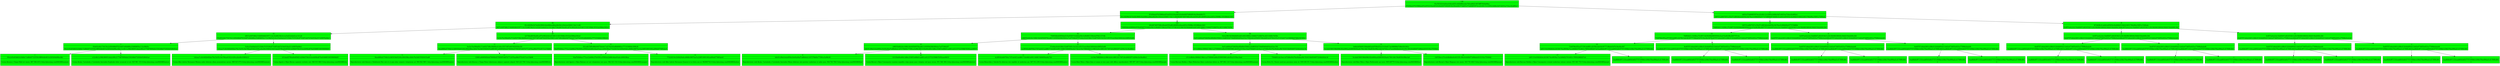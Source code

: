 digraph G{ 
node[shape="record"] 
node0xc000314b48[style="filled"; fillcolor="green" color="black"; label="{138 | 91a763323c4a0eec0c6ca4251c442b86eceba744cad6d21467dff57fe9ab0fea | 87d39adc07b3586faed53a4552216ae401b5e9ebf407b982ff144a30eeb0b373dd03e37eb84ff3597dca22c60c12c22f05a3d48e24d7af425aa72dac42a892e1}"];
node0xc000314ac8[style="filled"; fillcolor="green" color="black"; label="{136 | 87d39adc07b3586faed53a4552216ae401b5e9ebf407b982ff144a30eeb0b373 | 85c24f299e5b7bd28c9900c9afa966ead8dad4b29e1d5dcbcb56f4113dc11c8420fc8874697068cd9ede65f5ed81d60f95a2beee825a35698bc183288e6e3263}"];
node0xc0003149c8[style="filled"; fillcolor="green" color="black"; label="{36 | 85c24f299e5b7bd28c9900c9afa966ead8dad4b29e1d5dcbcb56f4113dc11c84 | d927a4497d8fe214b800d8d439711cbc32e86238a5a1ea5a622ebbd2cec1b1a8b2739ed8f35be60ca874c992dc8c4c01481212f219566c3f163eb5f06ed362ef}"];
node0xc0003147c8[style="filled"; fillcolor="green" color="black"; label="{10 | d927a4497d8fe214b800d8d439711cbc32e86238a5a1ea5a622ebbd2cec1b1a8 | 05e832c6b1734154c2c856488df7f224487e06fd8f6e25d808850a112e39bf3e5c4ca33eb9ab2e512548c57d7439c877d387a6d7d19e933fad311bf5878a9bb1}"];
node0xc0003143c8[style="filled"; fillcolor="green" color="black"; label="{3 | 05e832c6b1734154c2c856488df7f224487e06fd8f6e25d808850a112e39bf3e | 95e2c83e83d6d3a5dbfbc7a48b407325550c9ff944db4814cf283b9dd98acfdbe12c40c1a39fb380051dda2c89c21774879094d4c530248b6752926d5280d5ad}"];
node0xc00018a3c8[style="filled"; fillcolor="green" color="black"; label="{1 | 95e2c83e83d6d3a5dbfbc7a48b407325550c9ff944db4814cf283b9dd98acfdb | |Cocina-Alcaraz y Chapa-Nihil est omnis.-967.584.435-2-http://placeimg.com/640/480/animals|}"];
node0xc0003143c8->node0xc00018a3c8;
node0xc00018a508[style="filled"; fillcolor="green" color="black"; label="{2 | e12c40c1a39fb380051dda2c89c21774879094d4c530248b6752926d5280d5ad | |Cocina-Alcala, Castañeda y Castañeda Asociados-Explicabo dolor occaecati ut est.-925 981 153-4-http://placeimg.com/640/480/nature|}"];
node0xc0003143c8->node0xc00018a508;
node0xc0003147c8->node0xc0003143c8;
node0xc000314408[style="filled"; fillcolor="green" color="black"; label="{7 | 5c4ca33eb9ab2e512548c57d7439c877d387a6d7d19e933fad311bf5878a9bb1 | 1d2aaa7cc8c44f2b0f2fee79a15e55c34a766aa61822c429ca2ba06c0380421fd31dad257f6ab0e850f21d298d5760c91be4d09bd879a8368f8536939069fd05}"];
node0xc00018a608[style="filled"; fillcolor="green" color="black"; label="{3 | 1d2aaa7cc8c44f2b0f2fee79a15e55c34a766aa61822c429ca2ba06c0380421f | |Cocina-Alba Lebrón Hermanos-Minima nobis dolorem ullam praesentium earum.-998 025 675-4-http://placeimg.com/640/480/animals|}"];
node0xc000314408->node0xc00018a608;
node0xc00018a7c8[style="filled"; fillcolor="green" color="black"; label="{4 | d31dad257f6ab0e850f21d298d5760c91be4d09bd879a8368f8536939069fd05 | |Cocina-Agosto e Hijos-Rerum sapiente veritatis sint.-946 833 884-5-http://placeimg.com/640/480/city|}"];
node0xc000314408->node0xc00018a7c8;
node0xc0003147c8->node0xc000314408;
node0xc0003149c8->node0xc0003147c8;
node0xc000314808[style="filled"; fillcolor="green" color="black"; label="{26 | b2739ed8f35be60ca874c992dc8c4c01481212f219566c3f163eb5f06ed362ef | 0a32e7ba59fabf5a713e05273f9e38d09acfc3d4c355718f7e0870420556cf39f21ce9c7df9c88bb94f75b0e617af276d345e8fb80892a7771f19484b1f09b36}"];
node0xc000314448[style="filled"; fillcolor="green" color="black"; label="{11 | 0a32e7ba59fabf5a713e05273f9e38d09acfc3d4c355718f7e0870420556cf39 | 0bea68f4af1704fe3a3d8303fe83240a360d38bac4b0e76a5d6355f20435a6ff03901a0699585b4d79000b457f56587e607b771247baa98c0753c917e1e7db98}"];
node0xc00018a948[style="filled"; fillcolor="green" color="black"; label="{5 | 0bea68f4af1704fe3a3d8303fe83240a360d38bac4b0e76a5d6355f20435a6ff | |Reproductores web-Atencio y Delafuente-Nisi sint et ut quia alias corporis voluptatum ad.-994-942-589-1-http://placeimg.com/640/480/nature|}"];
node0xc000314448->node0xc00018a948;
node0xc00018ac88[style="filled"; fillcolor="green" color="black"; label="{6 | 03901a0699585b4d79000b457f56587e607b771247baa98c0753c917e1e7db98 | |Reproductores web-Alcaraz y Chapa-Nemo laboriosam adipisci sapiente aliquid.-920.223.706-3-http://placeimg.com/640/480/city|}"];
node0xc000314448->node0xc00018ac88;
node0xc000314808->node0xc000314448;
node0xc000314488[style="filled"; fillcolor="green" color="black"; label="{15 | f21ce9c7df9c88bb94f75b0e617af276d345e8fb80892a7771f19484b1f09b36 | 92af7b5b9acc773ca12e606c279c9391a35563e22d68c4dae03adccb9043f6ae77222f210e3249d29a8ca9688c09870ae5a228f518001002ad09efd77685abc8}"];
node0xc00018af88[style="filled"; fillcolor="green" color="black"; label="{7 | 92af7b5b9acc773ca12e606c279c9391a35563e22d68c4dae03adccb9043f6ae | |Reproductores web-Agosto e Hijos-Ratione est aut voluptatem iure quos.-962.523.332-4-http://placeimg.com/640/480/transport|}"];
node0xc000314488->node0xc00018af88;
node0xc00018b248[style="filled"; fillcolor="green" color="black"; label="{8 | 77222f210e3249d29a8ca9688c09870ae5a228f518001002ad09efd77685abc8 | |Reproductores web-Alba Lebrón Hermanos-Quaerat et at dicta non at.-962965742-4-http://placeimg.com/640/480/fashion|}"];
node0xc000314488->node0xc00018b248;
node0xc000314808->node0xc000314488;
node0xc0003149c8->node0xc000314808;
node0xc000314ac8->node0xc0003149c8;
node0xc000314a08[style="filled"; fillcolor="green" color="black"; label="{100 | 20fc8874697068cd9ede65f5ed81d60f95a2beee825a35698bc183288e6e3263 | 7509548e0d5ff3fdaf235e0556731b4bfad56c5c89df83159fe4a97f6213719b1fe3a39619d306d6d83eb81d49238962c3266627228fd74cc823146ffa74458c}"];
node0xc000314848[style="filled"; fillcolor="green" color="black"; label="{42 | 7509548e0d5ff3fdaf235e0556731b4bfad56c5c89df83159fe4a97f6213719b | a98f354dfb20e149fb14b04f500970bad821245959d2f6b569cba7ad7536b20757e4dac0cb41f6fe152d875491c5a33e1c05151eec04eb3400c8a4c89f5d3e98}"];
node0xc0003144c8[style="filled"; fillcolor="green" color="black"; label="{19 | a98f354dfb20e149fb14b04f500970bad821245959d2f6b569cba7ad7536b207 | fe8c91cf9eb3e4a4956e24e64a06af7a8f8e6e2c3d7279b60e77590ce5a96b38631f3fa69e469c3d8bc254853e88b61ea681ce412157223588b7b592aee06f19}"];
node0xc00018b4c8[style="filled"; fillcolor="green" color="black"; label="{9 | fe8c91cf9eb3e4a4956e24e64a06af7a8f8e6e2c3d7279b60e77590ce5a96b38 | |Reproductores web-Alcala, Castañeda y Castañeda Asociados-Minus dolorum sint pariatur molestiae ut nobis quia.-944-763-784-5-http://placeimg.com/640/480/food|}"];
node0xc0003144c8->node0xc00018b4c8;
node0xc00018bb08[style="filled"; fillcolor="green" color="black"; label="{10 | 631f3fa69e469c3d8bc254853e88b61ea681ce412157223588b7b592aee06f19 | |Cocina-Bernal e Hijos-Consequatur maxime expedita culpa ipsam quos voluptas sed quos rerum.-951 546 306-2-http://placeimg.com/640/480/abstract|}"];
node0xc0003144c8->node0xc00018bb08;
node0xc000314848->node0xc0003144c8;
node0xc000314508[style="filled"; fillcolor="green" color="black"; label="{23 | 57e4dac0cb41f6fe152d875491c5a33e1c05151eec04eb3400c8a4c89f5d3e98 | dc2f9342efb9700a17d7edc621aed86171bb48b3e991140f815484856ed4a73dc2c54e708826b0c2c98fc4a9a1d8812017407a9cd0602971d294e1bc0ba8fdc1}"];
node0xc0001c0108[style="filled"; fillcolor="green" color="black"; label="{11 | dc2f9342efb9700a17d7edc621aed86171bb48b3e991140f815484856ed4a73d | |Cocina-Benavídez y Salcido-Ea dolorum iste repellat sit molestias qui.-947.912.294-4-http://placeimg.com/640/480/nature|}"];
node0xc000314508->node0xc0001c0108;
node0xc0001c06c8[style="filled"; fillcolor="green" color="black"; label="{12 | c2c54e708826b0c2c98fc4a9a1d8812017407a9cd0602971d294e1bc0ba8fdc1 | |Cocina-Báez Mota e Hijos-Quia ut neque at eius quia velit officia reprehenderit.-995 997 240-5-http://placeimg.com/640/480/people|}"];
node0xc000314508->node0xc0001c06c8;
node0xc000314848->node0xc000314508;
node0xc000314a08->node0xc000314848;
node0xc000314888[style="filled"; fillcolor="green" color="black"; label="{58 | 1fe3a39619d306d6d83eb81d49238962c3266627228fd74cc823146ffa74458c | 8a51ab60da97d9d58a4f0b89e559fd2c24df6502b739dff3600d05da41bcc70f4e8dcb056091508a8d83afc8709c635a51416e817afc988986d7dffeb561802c}"];
node0xc000314548[style="filled"; fillcolor="green" color="black"; label="{27 | 8a51ab60da97d9d58a4f0b89e559fd2c24df6502b739dff3600d05da41bcc70f | b7c3cf8b9a18906d138fe1ca37498463a88a5f399059f61a8c65a23150ac1bed750db91cfa10ee1c67268e09cf76e49a8ea99c7b54334b9540973244b262dc34}"];
node0xc0001c0c48[style="filled"; fillcolor="green" color="black"; label="{13 | b7c3cf8b9a18906d138fe1ca37498463a88a5f399059f61a8c65a23150ac1bed | |Cocina-Barraza Roldán e Hijos-Molestiae libero molestiae dolore ea.-907.802.124-5-http://placeimg.com/640/480/animals|}"];
node0xc000314548->node0xc0001c0c48;
node0xc0001c1188[style="filled"; fillcolor="green" color="black"; label="{14 | 750db91cfa10ee1c67268e09cf76e49a8ea99c7b54334b9540973244b262dc34 | |Cocina-Brito S.L.-Facere nostrum possimus enim sit.-939-438-351-5-http://placeimg.com/640/480/fashion|}"];
node0xc000314548->node0xc0001c1188;
node0xc000314888->node0xc000314548;
node0xc000314588[style="filled"; fillcolor="green" color="black"; label="{31 | 4e8dcb056091508a8d83afc8709c635a51416e817afc988986d7dffeb561802c | 9ccbdd1969198b698b3f2eb964aa028859029ae0c760c3db158a8030c09be3a8c5d720ecc27ecdc8bdbbe0e4431f5c380c9c6d0b973d9bbdc8103192a75549d2}"];
node0xc0001c1688[style="filled"; fillcolor="green" color="black"; label="{15 | 9ccbdd1969198b698b3f2eb964aa028859029ae0c760c3db158a8030c09be3a8 | |Reproductores web-Báez Mota e Hijos-Perferendis qui iusto.-905149779-4-http://placeimg.com/640/480/food|}"];
node0xc000314588->node0xc0001c1688;
node0xc0001c1b48[style="filled"; fillcolor="green" color="black"; label="{16 | c5d720ecc27ecdc8bdbbe0e4431f5c380c9c6d0b973d9bbdc8103192a75549d2 | |Reproductores web-Bernal e Hijos-Magnam iste omnis.-925-701-604-5-http://placeimg.com/640/480/people|}"];
node0xc000314588->node0xc0001c1b48;
node0xc000314888->node0xc000314588;
node0xc000314a08->node0xc000314888;
node0xc000314ac8->node0xc000314a08;
node0xc000314b48->node0xc000314ac8;
node0xc000314b08[style="filled"; fillcolor="green" color="black"; label="{2 | dd03e37eb84ff3597dca22c60c12c22f05a3d48e24d7af425aa72dac42a892e1 | 160721ad947547cc35a57c2f81b6a2eb639a32b78ae5c90fbf40ef37727b884bf07df2f8c41ab6fcbd9565fa3fa468b031fb6222831784a90ac50f51a7269ade}"];
node0xc000314a48[style="filled"; fillcolor="green" color="black"; label="{10 | 160721ad947547cc35a57c2f81b6a2eb639a32b78ae5c90fbf40ef37727b884b | 7fdf926d1c14290ca75c99713b39209b69859500a5ecb7da9b3f8cd407757c4c6c957ee4a2cbc10e60047a462453621e20c56b98438944b39db010bdd4f4c264}"];
node0xc0003148c8[style="filled"; fillcolor="green" color="black"; label="{14 | 7fdf926d1c14290ca75c99713b39209b69859500a5ecb7da9b3f8cd407757c4c | 7249784cf55aa571591de9f91e2b7f0e3a6c0b39777198afef3d7b18ec6bc9478a40707cb6ab2601e288c012fc6dd95d212dd2e0736f55e925ce77698a0ada46}"];
node0xc0003145c8[style="filled"; fillcolor="green" color="black"; label="{16 | 7249784cf55aa571591de9f91e2b7f0e3a6c0b39777198afef3d7b18ec6bc947 | dd51314c9362624c24338174ce9939ac7ac2d9df22701d021c785022882f27a41bad6b8cf97131fceab8543e81f7757195fbb1d36b376ee994ad1cf17699c464}"];
node0xc0001c1fc8[style="filled"; fillcolor="green" color="black"; label="{17 | dd51314c9362624c24338174ce9939ac7ac2d9df22701d021c785022882f27a4 | |Reproductores web-Barraza Roldán e Hijos-Consequatur eveniet molestiae ratione ratione.-953 483 753-5-http://placeimg.com/640/480/people|}"];
node0xc0003145c8->node0xc0001c1fc8;
node0xc000314008[style="filled"; fillcolor="green" color="black"; label="{-1 | 1bad6b8cf97131fceab8543e81f7757195fbb1d36b376ee994ad1cf17699c464 | -1}"];
node0xc0003145c8->node0xc000314008;
node0xc0003148c8->node0xc0003145c8;
node0xc000314608[style="filled"; fillcolor="green" color="black"; label="{-2 | 8a40707cb6ab2601e288c012fc6dd95d212dd2e0736f55e925ce77698a0ada46 | 1bad6b8cf97131fceab8543e81f7757195fbb1d36b376ee994ad1cf17699c4641bad6b8cf97131fceab8543e81f7757195fbb1d36b376ee994ad1cf17699c464}"];
node0xc000314048[style="filled"; fillcolor="green" color="black"; label="{-1 | 1bad6b8cf97131fceab8543e81f7757195fbb1d36b376ee994ad1cf17699c464 | -1}"];
node0xc000314608->node0xc000314048;
node0xc000314088[style="filled"; fillcolor="green" color="black"; label="{-1 | 1bad6b8cf97131fceab8543e81f7757195fbb1d36b376ee994ad1cf17699c464 | -1}"];
node0xc000314608->node0xc000314088;
node0xc0003148c8->node0xc000314608;
node0xc000314a48->node0xc0003148c8;
node0xc000314908[style="filled"; fillcolor="green" color="black"; label="{-4 | 6c957ee4a2cbc10e60047a462453621e20c56b98438944b39db010bdd4f4c264 | 8a40707cb6ab2601e288c012fc6dd95d212dd2e0736f55e925ce77698a0ada468a40707cb6ab2601e288c012fc6dd95d212dd2e0736f55e925ce77698a0ada46}"];
node0xc000314648[style="filled"; fillcolor="green" color="black"; label="{-2 | 8a40707cb6ab2601e288c012fc6dd95d212dd2e0736f55e925ce77698a0ada46 | 1bad6b8cf97131fceab8543e81f7757195fbb1d36b376ee994ad1cf17699c4641bad6b8cf97131fceab8543e81f7757195fbb1d36b376ee994ad1cf17699c464}"];
node0xc0003140c8[style="filled"; fillcolor="green" color="black"; label="{-1 | 1bad6b8cf97131fceab8543e81f7757195fbb1d36b376ee994ad1cf17699c464 | -1}"];
node0xc000314648->node0xc0003140c8;
node0xc000314108[style="filled"; fillcolor="green" color="black"; label="{-1 | 1bad6b8cf97131fceab8543e81f7757195fbb1d36b376ee994ad1cf17699c464 | -1}"];
node0xc000314648->node0xc000314108;
node0xc000314908->node0xc000314648;
node0xc000314688[style="filled"; fillcolor="green" color="black"; label="{-2 | 8a40707cb6ab2601e288c012fc6dd95d212dd2e0736f55e925ce77698a0ada46 | 1bad6b8cf97131fceab8543e81f7757195fbb1d36b376ee994ad1cf17699c4641bad6b8cf97131fceab8543e81f7757195fbb1d36b376ee994ad1cf17699c464}"];
node0xc000314148[style="filled"; fillcolor="green" color="black"; label="{-1 | 1bad6b8cf97131fceab8543e81f7757195fbb1d36b376ee994ad1cf17699c464 | -1}"];
node0xc000314688->node0xc000314148;
node0xc000314188[style="filled"; fillcolor="green" color="black"; label="{-1 | 1bad6b8cf97131fceab8543e81f7757195fbb1d36b376ee994ad1cf17699c464 | -1}"];
node0xc000314688->node0xc000314188;
node0xc000314908->node0xc000314688;
node0xc000314a48->node0xc000314908;
node0xc000314b08->node0xc000314a48;
node0xc000314a88[style="filled"; fillcolor="green" color="black"; label="{-8 | f07df2f8c41ab6fcbd9565fa3fa468b031fb6222831784a90ac50f51a7269ade | 6c957ee4a2cbc10e60047a462453621e20c56b98438944b39db010bdd4f4c2646c957ee4a2cbc10e60047a462453621e20c56b98438944b39db010bdd4f4c264}"];
node0xc000314948[style="filled"; fillcolor="green" color="black"; label="{-4 | 6c957ee4a2cbc10e60047a462453621e20c56b98438944b39db010bdd4f4c264 | 8a40707cb6ab2601e288c012fc6dd95d212dd2e0736f55e925ce77698a0ada468a40707cb6ab2601e288c012fc6dd95d212dd2e0736f55e925ce77698a0ada46}"];
node0xc0003146c8[style="filled"; fillcolor="green" color="black"; label="{-2 | 8a40707cb6ab2601e288c012fc6dd95d212dd2e0736f55e925ce77698a0ada46 | 1bad6b8cf97131fceab8543e81f7757195fbb1d36b376ee994ad1cf17699c4641bad6b8cf97131fceab8543e81f7757195fbb1d36b376ee994ad1cf17699c464}"];
node0xc0003141c8[style="filled"; fillcolor="green" color="black"; label="{-1 | 1bad6b8cf97131fceab8543e81f7757195fbb1d36b376ee994ad1cf17699c464 | -1}"];
node0xc0003146c8->node0xc0003141c8;
node0xc000314208[style="filled"; fillcolor="green" color="black"; label="{-1 | 1bad6b8cf97131fceab8543e81f7757195fbb1d36b376ee994ad1cf17699c464 | -1}"];
node0xc0003146c8->node0xc000314208;
node0xc000314948->node0xc0003146c8;
node0xc000314708[style="filled"; fillcolor="green" color="black"; label="{-2 | 8a40707cb6ab2601e288c012fc6dd95d212dd2e0736f55e925ce77698a0ada46 | 1bad6b8cf97131fceab8543e81f7757195fbb1d36b376ee994ad1cf17699c4641bad6b8cf97131fceab8543e81f7757195fbb1d36b376ee994ad1cf17699c464}"];
node0xc000314248[style="filled"; fillcolor="green" color="black"; label="{-1 | 1bad6b8cf97131fceab8543e81f7757195fbb1d36b376ee994ad1cf17699c464 | -1}"];
node0xc000314708->node0xc000314248;
node0xc000314288[style="filled"; fillcolor="green" color="black"; label="{-1 | 1bad6b8cf97131fceab8543e81f7757195fbb1d36b376ee994ad1cf17699c464 | -1}"];
node0xc000314708->node0xc000314288;
node0xc000314948->node0xc000314708;
node0xc000314a88->node0xc000314948;
node0xc000314988[style="filled"; fillcolor="green" color="black"; label="{-4 | 6c957ee4a2cbc10e60047a462453621e20c56b98438944b39db010bdd4f4c264 | 8a40707cb6ab2601e288c012fc6dd95d212dd2e0736f55e925ce77698a0ada468a40707cb6ab2601e288c012fc6dd95d212dd2e0736f55e925ce77698a0ada46}"];
node0xc000314748[style="filled"; fillcolor="green" color="black"; label="{-2 | 8a40707cb6ab2601e288c012fc6dd95d212dd2e0736f55e925ce77698a0ada46 | 1bad6b8cf97131fceab8543e81f7757195fbb1d36b376ee994ad1cf17699c4641bad6b8cf97131fceab8543e81f7757195fbb1d36b376ee994ad1cf17699c464}"];
node0xc0003142c8[style="filled"; fillcolor="green" color="black"; label="{-1 | 1bad6b8cf97131fceab8543e81f7757195fbb1d36b376ee994ad1cf17699c464 | -1}"];
node0xc000314748->node0xc0003142c8;
node0xc000314308[style="filled"; fillcolor="green" color="black"; label="{-1 | 1bad6b8cf97131fceab8543e81f7757195fbb1d36b376ee994ad1cf17699c464 | -1}"];
node0xc000314748->node0xc000314308;
node0xc000314988->node0xc000314748;
node0xc000314788[style="filled"; fillcolor="green" color="black"; label="{-2 | 8a40707cb6ab2601e288c012fc6dd95d212dd2e0736f55e925ce77698a0ada46 | 1bad6b8cf97131fceab8543e81f7757195fbb1d36b376ee994ad1cf17699c4641bad6b8cf97131fceab8543e81f7757195fbb1d36b376ee994ad1cf17699c464}"];
node0xc000314348[style="filled"; fillcolor="green" color="black"; label="{-1 | 1bad6b8cf97131fceab8543e81f7757195fbb1d36b376ee994ad1cf17699c464 | -1}"];
node0xc000314788->node0xc000314348;
node0xc000314388[style="filled"; fillcolor="green" color="black"; label="{-1 | 1bad6b8cf97131fceab8543e81f7757195fbb1d36b376ee994ad1cf17699c464 | -1}"];
node0xc000314788->node0xc000314388;
node0xc000314988->node0xc000314788;
node0xc000314a88->node0xc000314988;
node0xc000314b08->node0xc000314a88;
node0xc000314b48->node0xc000314b08;
}